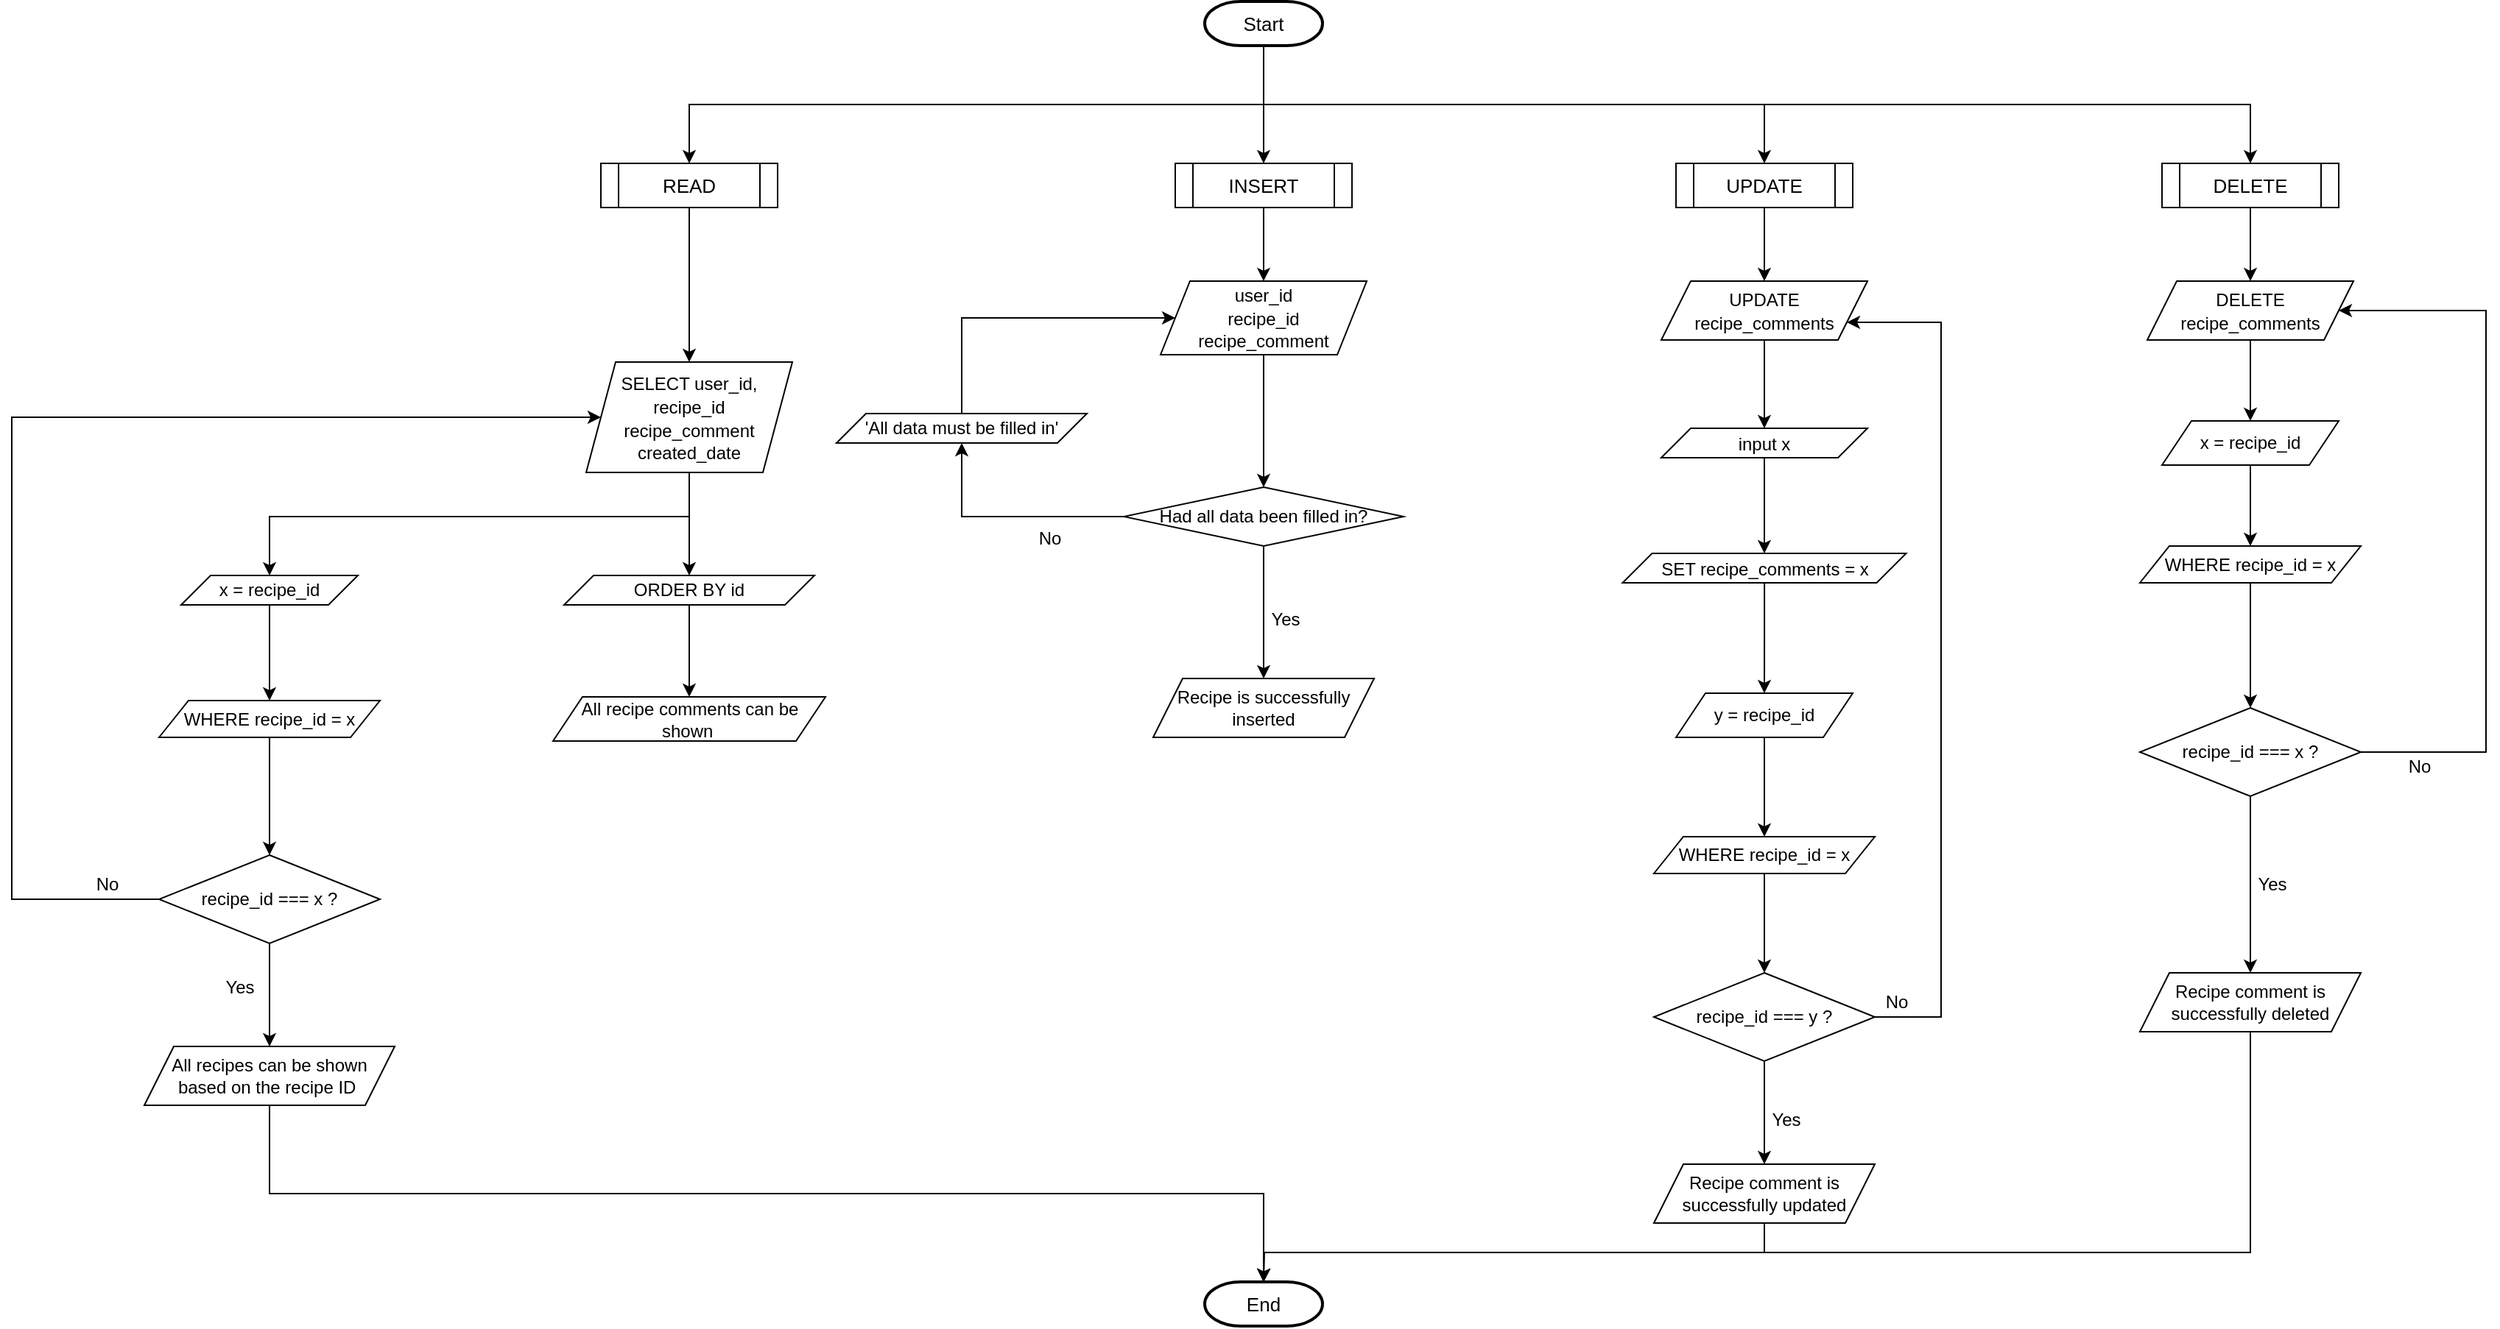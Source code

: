 <mxfile version="17.2.4" type="device"><diagram id="mkv9A0v6Hf3br_v06oY7" name="Page-1"><mxGraphModel dx="1888" dy="579" grid="1" gridSize="10" guides="1" tooltips="1" connect="1" arrows="1" fold="1" page="1" pageScale="1" pageWidth="850" pageHeight="1100" math="0" shadow="0"><root><mxCell id="0"/><mxCell id="1" parent="0"/><mxCell id="bvKDlrSHJbFHVH4Cc13D-1" style="edgeStyle=orthogonalEdgeStyle;rounded=0;orthogonalLoop=1;jettySize=auto;html=1;entryX=0.5;entryY=0;entryDx=0;entryDy=0;fontSize=12;exitX=0.5;exitY=1;exitDx=0;exitDy=0;exitPerimeter=0;" parent="1" source="bvKDlrSHJbFHVH4Cc13D-5" target="bvKDlrSHJbFHVH4Cc13D-9" edge="1"><mxGeometry relative="1" as="geometry"/></mxCell><mxCell id="bvKDlrSHJbFHVH4Cc13D-2" style="edgeStyle=orthogonalEdgeStyle;rounded=0;orthogonalLoop=1;jettySize=auto;html=1;entryX=0.5;entryY=0;entryDx=0;entryDy=0;fontSize=12;" parent="1" target="bvKDlrSHJbFHVH4Cc13D-7" edge="1"><mxGeometry relative="1" as="geometry"><mxPoint x="570" y="90" as="sourcePoint"/><Array as="points"><mxPoint x="570" y="130"/><mxPoint x="180" y="130"/></Array></mxGeometry></mxCell><mxCell id="bvKDlrSHJbFHVH4Cc13D-3" style="edgeStyle=orthogonalEdgeStyle;rounded=0;orthogonalLoop=1;jettySize=auto;html=1;entryX=0.5;entryY=0;entryDx=0;entryDy=0;fontSize=12;" parent="1" source="bvKDlrSHJbFHVH4Cc13D-5" target="bvKDlrSHJbFHVH4Cc13D-19" edge="1"><mxGeometry relative="1" as="geometry"><Array as="points"><mxPoint x="570" y="130"/><mxPoint x="910" y="130"/></Array></mxGeometry></mxCell><mxCell id="bvKDlrSHJbFHVH4Cc13D-4" style="edgeStyle=orthogonalEdgeStyle;rounded=0;orthogonalLoop=1;jettySize=auto;html=1;exitX=0.5;exitY=1;exitDx=0;exitDy=0;exitPerimeter=0;entryX=0.5;entryY=0;entryDx=0;entryDy=0;" parent="1" source="bvKDlrSHJbFHVH4Cc13D-5" target="bvKDlrSHJbFHVH4Cc13D-43" edge="1"><mxGeometry relative="1" as="geometry"/></mxCell><mxCell id="bvKDlrSHJbFHVH4Cc13D-5" value="&lt;font style=&quot;font-size: 13px&quot;&gt;Start&lt;/font&gt;" style="strokeWidth=2;html=1;shape=mxgraph.flowchart.terminator;whiteSpace=wrap;" parent="1" vertex="1"><mxGeometry x="530" y="60" width="80" height="30" as="geometry"/></mxCell><mxCell id="bvKDlrSHJbFHVH4Cc13D-6" style="edgeStyle=orthogonalEdgeStyle;rounded=0;orthogonalLoop=1;jettySize=auto;html=1;entryX=0.5;entryY=0;entryDx=0;entryDy=0;fontSize=12;" parent="1" source="bvKDlrSHJbFHVH4Cc13D-7" target="bvKDlrSHJbFHVH4Cc13D-22" edge="1"><mxGeometry relative="1" as="geometry"><mxPoint x="180" y="250" as="targetPoint"/></mxGeometry></mxCell><mxCell id="bvKDlrSHJbFHVH4Cc13D-7" value="READ" style="shape=process;whiteSpace=wrap;html=1;backgroundOutline=1;fontSize=13;" parent="1" vertex="1"><mxGeometry x="120" y="170" width="120" height="30" as="geometry"/></mxCell><mxCell id="bvKDlrSHJbFHVH4Cc13D-8" style="edgeStyle=orthogonalEdgeStyle;rounded=0;orthogonalLoop=1;jettySize=auto;html=1;exitX=0.5;exitY=1;exitDx=0;exitDy=0;entryX=0.5;entryY=0;entryDx=0;entryDy=0;fontSize=12;" parent="1" source="bvKDlrSHJbFHVH4Cc13D-9" target="bvKDlrSHJbFHVH4Cc13D-11" edge="1"><mxGeometry relative="1" as="geometry"/></mxCell><mxCell id="bvKDlrSHJbFHVH4Cc13D-9" value="INSERT" style="shape=process;whiteSpace=wrap;html=1;backgroundOutline=1;fontSize=13;" parent="1" vertex="1"><mxGeometry x="510" y="170" width="120" height="30" as="geometry"/></mxCell><mxCell id="bvKDlrSHJbFHVH4Cc13D-10" style="edgeStyle=orthogonalEdgeStyle;rounded=0;orthogonalLoop=1;jettySize=auto;html=1;entryX=0.5;entryY=0;entryDx=0;entryDy=0;" parent="1" source="bvKDlrSHJbFHVH4Cc13D-11" target="bvKDlrSHJbFHVH4Cc13D-31" edge="1"><mxGeometry relative="1" as="geometry"/></mxCell><mxCell id="bvKDlrSHJbFHVH4Cc13D-11" value="&lt;font style=&quot;font-size: 12px&quot;&gt;user_id&lt;br&gt;recipe_id&lt;br&gt;recipe_comment&lt;br&gt;&lt;/font&gt;" style="shape=parallelogram;perimeter=parallelogramPerimeter;whiteSpace=wrap;html=1;fixedSize=1;fontSize=13;" parent="1" vertex="1"><mxGeometry x="500" y="250" width="140" height="50" as="geometry"/></mxCell><mxCell id="bvKDlrSHJbFHVH4Cc13D-12" value="Yes" style="text;html=1;strokeColor=none;fillColor=none;align=center;verticalAlign=middle;whiteSpace=wrap;rounded=0;fontSize=12;" parent="1" vertex="1"><mxGeometry x="570" y="470" width="30" height="20" as="geometry"/></mxCell><mxCell id="bvKDlrSHJbFHVH4Cc13D-13" value="Yes" style="text;html=1;strokeColor=none;fillColor=none;align=center;verticalAlign=middle;whiteSpace=wrap;rounded=0;fontSize=12;" parent="1" vertex="1"><mxGeometry x="-140" y="720" width="30" height="20" as="geometry"/></mxCell><mxCell id="bvKDlrSHJbFHVH4Cc13D-14" value="No" style="text;html=1;strokeColor=none;fillColor=none;align=center;verticalAlign=middle;whiteSpace=wrap;rounded=0;fontSize=12;" parent="1" vertex="1"><mxGeometry x="-230" y="650" width="30" height="20" as="geometry"/></mxCell><mxCell id="bvKDlrSHJbFHVH4Cc13D-15" value="No" style="text;html=1;strokeColor=none;fillColor=none;align=center;verticalAlign=middle;whiteSpace=wrap;rounded=0;fontSize=12;" parent="1" vertex="1"><mxGeometry x="985" y="730" width="30" height="20" as="geometry"/></mxCell><mxCell id="bvKDlrSHJbFHVH4Cc13D-16" value="No" style="text;html=1;strokeColor=none;fillColor=none;align=center;verticalAlign=middle;whiteSpace=wrap;rounded=0;fontSize=12;" parent="1" vertex="1"><mxGeometry x="410" y="415" width="30" height="20" as="geometry"/></mxCell><mxCell id="bvKDlrSHJbFHVH4Cc13D-17" value="&lt;font style=&quot;font-size: 13px&quot;&gt;End&lt;/font&gt;" style="strokeWidth=2;html=1;shape=mxgraph.flowchart.terminator;whiteSpace=wrap;" parent="1" vertex="1"><mxGeometry x="530" y="930" width="80" height="30" as="geometry"/></mxCell><mxCell id="bvKDlrSHJbFHVH4Cc13D-18" style="edgeStyle=orthogonalEdgeStyle;rounded=0;orthogonalLoop=1;jettySize=auto;html=1;entryX=0.5;entryY=0;entryDx=0;entryDy=0;fontSize=12;" parent="1" source="bvKDlrSHJbFHVH4Cc13D-19" target="bvKDlrSHJbFHVH4Cc13D-24" edge="1"><mxGeometry relative="1" as="geometry"/></mxCell><mxCell id="bvKDlrSHJbFHVH4Cc13D-19" value="UPDATE" style="shape=process;whiteSpace=wrap;html=1;backgroundOutline=1;fontSize=13;" parent="1" vertex="1"><mxGeometry x="850" y="170" width="120" height="30" as="geometry"/></mxCell><mxCell id="bvKDlrSHJbFHVH4Cc13D-20" style="edgeStyle=orthogonalEdgeStyle;rounded=0;orthogonalLoop=1;jettySize=auto;html=1;entryX=0.5;entryY=0;entryDx=0;entryDy=0;" parent="1" source="bvKDlrSHJbFHVH4Cc13D-22" target="bvKDlrSHJbFHVH4Cc13D-34" edge="1"><mxGeometry relative="1" as="geometry"/></mxCell><mxCell id="bvKDlrSHJbFHVH4Cc13D-21" style="edgeStyle=orthogonalEdgeStyle;rounded=0;orthogonalLoop=1;jettySize=auto;html=1;entryX=0.5;entryY=0;entryDx=0;entryDy=0;" parent="1" source="bvKDlrSHJbFHVH4Cc13D-22" target="bvKDlrSHJbFHVH4Cc13D-39" edge="1"><mxGeometry relative="1" as="geometry"><Array as="points"><mxPoint x="180" y="410"/><mxPoint x="-105" y="410"/></Array></mxGeometry></mxCell><mxCell id="bvKDlrSHJbFHVH4Cc13D-22" value="&lt;font style=&quot;font-size: 12px&quot;&gt;SELECT user_id,&lt;br&gt;recipe_id&lt;br&gt;recipe_comment&lt;br&gt;created_date&lt;br&gt;&lt;/font&gt;" style="shape=parallelogram;perimeter=parallelogramPerimeter;whiteSpace=wrap;html=1;fixedSize=1;fontSize=13;" parent="1" vertex="1"><mxGeometry x="110" y="305" width="140" height="75" as="geometry"/></mxCell><mxCell id="bvKDlrSHJbFHVH4Cc13D-23" style="edgeStyle=orthogonalEdgeStyle;rounded=0;orthogonalLoop=1;jettySize=auto;html=1;entryX=0.5;entryY=0;entryDx=0;entryDy=0;" parent="1" source="bvKDlrSHJbFHVH4Cc13D-24" target="bvKDlrSHJbFHVH4Cc13D-52" edge="1"><mxGeometry relative="1" as="geometry"/></mxCell><mxCell id="bvKDlrSHJbFHVH4Cc13D-24" value="&lt;font style=&quot;font-size: 12px&quot;&gt;UPDATE recipe_comments&lt;br&gt;&lt;/font&gt;" style="shape=parallelogram;perimeter=parallelogramPerimeter;whiteSpace=wrap;html=1;fixedSize=1;fontSize=13;" parent="1" vertex="1"><mxGeometry x="840" y="250" width="140" height="40" as="geometry"/></mxCell><mxCell id="bvKDlrSHJbFHVH4Cc13D-25" style="edgeStyle=orthogonalEdgeStyle;rounded=0;orthogonalLoop=1;jettySize=auto;html=1;entryX=0.5;entryY=0;entryDx=0;entryDy=0;" parent="1" source="bvKDlrSHJbFHVH4Cc13D-26" target="bvKDlrSHJbFHVH4Cc13D-54" edge="1"><mxGeometry relative="1" as="geometry"/></mxCell><mxCell id="bvKDlrSHJbFHVH4Cc13D-26" value="y = recipe_id" style="shape=parallelogram;perimeter=parallelogramPerimeter;whiteSpace=wrap;html=1;fixedSize=1;fontSize=12;" parent="1" vertex="1"><mxGeometry x="850" y="530" width="120" height="30" as="geometry"/></mxCell><mxCell id="bvKDlrSHJbFHVH4Cc13D-27" style="edgeStyle=orthogonalEdgeStyle;rounded=0;orthogonalLoop=1;jettySize=auto;html=1;exitX=0.5;exitY=1;exitDx=0;exitDy=0;" parent="1" source="bvKDlrSHJbFHVH4Cc13D-28" edge="1"><mxGeometry relative="1" as="geometry"><mxPoint x="570" y="930" as="targetPoint"/></mxGeometry></mxCell><mxCell id="bvKDlrSHJbFHVH4Cc13D-28" value="Recipe comment is successfully updated" style="shape=parallelogram;perimeter=parallelogramPerimeter;whiteSpace=wrap;html=1;fixedSize=1;fontSize=12;" parent="1" vertex="1"><mxGeometry x="835" y="850" width="150" height="40" as="geometry"/></mxCell><mxCell id="bvKDlrSHJbFHVH4Cc13D-29" style="edgeStyle=orthogonalEdgeStyle;rounded=0;orthogonalLoop=1;jettySize=auto;html=1;" parent="1" source="bvKDlrSHJbFHVH4Cc13D-31" target="bvKDlrSHJbFHVH4Cc13D-32" edge="1"><mxGeometry relative="1" as="geometry"/></mxCell><mxCell id="bvKDlrSHJbFHVH4Cc13D-30" style="edgeStyle=orthogonalEdgeStyle;rounded=0;orthogonalLoop=1;jettySize=auto;html=1;entryX=0.5;entryY=1;entryDx=0;entryDy=0;" parent="1" source="bvKDlrSHJbFHVH4Cc13D-31" target="bvKDlrSHJbFHVH4Cc13D-44" edge="1"><mxGeometry relative="1" as="geometry"/></mxCell><mxCell id="bvKDlrSHJbFHVH4Cc13D-31" value="Had all data been filled in?" style="rhombus;whiteSpace=wrap;html=1;fontSize=12;" parent="1" vertex="1"><mxGeometry x="475" y="390" width="190" height="40" as="geometry"/></mxCell><mxCell id="bvKDlrSHJbFHVH4Cc13D-32" value="Recipe is successfully inserted" style="shape=parallelogram;perimeter=parallelogramPerimeter;whiteSpace=wrap;html=1;fixedSize=1;fontSize=12;" parent="1" vertex="1"><mxGeometry x="495" y="520" width="150" height="40" as="geometry"/></mxCell><mxCell id="bvKDlrSHJbFHVH4Cc13D-33" style="edgeStyle=orthogonalEdgeStyle;rounded=0;orthogonalLoop=1;jettySize=auto;html=1;entryX=0.5;entryY=0;entryDx=0;entryDy=0;" parent="1" source="bvKDlrSHJbFHVH4Cc13D-34" target="bvKDlrSHJbFHVH4Cc13D-35" edge="1"><mxGeometry relative="1" as="geometry"/></mxCell><mxCell id="bvKDlrSHJbFHVH4Cc13D-34" value="ORDER BY id" style="shape=parallelogram;perimeter=parallelogramPerimeter;whiteSpace=wrap;html=1;fixedSize=1;fontSize=12;" parent="1" vertex="1"><mxGeometry x="95" y="450" width="170" height="20" as="geometry"/></mxCell><mxCell id="bvKDlrSHJbFHVH4Cc13D-35" value="All recipe comments can be shown&amp;nbsp;" style="shape=parallelogram;perimeter=parallelogramPerimeter;whiteSpace=wrap;html=1;fixedSize=1;fontSize=12;" parent="1" vertex="1"><mxGeometry x="87.5" y="532.5" width="185" height="30" as="geometry"/></mxCell><mxCell id="bvKDlrSHJbFHVH4Cc13D-36" style="edgeStyle=orthogonalEdgeStyle;rounded=0;orthogonalLoop=1;jettySize=auto;html=1;entryX=0.5;entryY=0;entryDx=0;entryDy=0;" parent="1" source="bvKDlrSHJbFHVH4Cc13D-37" target="bvKDlrSHJbFHVH4Cc13D-48" edge="1"><mxGeometry relative="1" as="geometry"/></mxCell><mxCell id="bvKDlrSHJbFHVH4Cc13D-37" value="WHERE recipe_id = x" style="shape=parallelogram;perimeter=parallelogramPerimeter;whiteSpace=wrap;html=1;fixedSize=1;fontSize=12;" parent="1" vertex="1"><mxGeometry x="-180" y="535" width="150" height="25" as="geometry"/></mxCell><mxCell id="bvKDlrSHJbFHVH4Cc13D-38" style="edgeStyle=orthogonalEdgeStyle;rounded=0;orthogonalLoop=1;jettySize=auto;html=1;entryX=0.5;entryY=0;entryDx=0;entryDy=0;" parent="1" source="bvKDlrSHJbFHVH4Cc13D-39" target="bvKDlrSHJbFHVH4Cc13D-37" edge="1"><mxGeometry relative="1" as="geometry"/></mxCell><mxCell id="bvKDlrSHJbFHVH4Cc13D-39" value="x = recipe_id" style="shape=parallelogram;perimeter=parallelogramPerimeter;whiteSpace=wrap;html=1;fixedSize=1;fontSize=12;" parent="1" vertex="1"><mxGeometry x="-165" y="450" width="120" height="20" as="geometry"/></mxCell><mxCell id="bvKDlrSHJbFHVH4Cc13D-40" style="edgeStyle=orthogonalEdgeStyle;rounded=0;orthogonalLoop=1;jettySize=auto;html=1;entryX=0.5;entryY=0;entryDx=0;entryDy=0;entryPerimeter=0;exitX=0.5;exitY=1;exitDx=0;exitDy=0;" parent="1" source="bvKDlrSHJbFHVH4Cc13D-41" target="bvKDlrSHJbFHVH4Cc13D-17" edge="1"><mxGeometry relative="1" as="geometry"/></mxCell><mxCell id="bvKDlrSHJbFHVH4Cc13D-41" value="All recipes can be shown &lt;br&gt;based on the recipe ID&amp;nbsp;" style="shape=parallelogram;perimeter=parallelogramPerimeter;whiteSpace=wrap;html=1;fixedSize=1;fontSize=12;" parent="1" vertex="1"><mxGeometry x="-190" y="770" width="170" height="40" as="geometry"/></mxCell><mxCell id="bvKDlrSHJbFHVH4Cc13D-42" style="edgeStyle=orthogonalEdgeStyle;rounded=0;orthogonalLoop=1;jettySize=auto;html=1;entryX=0.5;entryY=0;entryDx=0;entryDy=0;" parent="1" source="bvKDlrSHJbFHVH4Cc13D-43" target="bvKDlrSHJbFHVH4Cc13D-62" edge="1"><mxGeometry relative="1" as="geometry"/></mxCell><mxCell id="bvKDlrSHJbFHVH4Cc13D-43" value="DELETE" style="shape=process;whiteSpace=wrap;html=1;backgroundOutline=1;fontSize=13;" parent="1" vertex="1"><mxGeometry x="1180" y="170" width="120" height="30" as="geometry"/></mxCell><mxCell id="bvKDlrSHJbFHVH4Cc13D-44" value="'All data must be filled in'" style="shape=parallelogram;perimeter=parallelogramPerimeter;whiteSpace=wrap;html=1;fixedSize=1;fontSize=12;" parent="1" vertex="1"><mxGeometry x="280" y="340" width="170" height="20" as="geometry"/></mxCell><mxCell id="bvKDlrSHJbFHVH4Cc13D-45" value="" style="endArrow=classic;html=1;rounded=0;entryX=0;entryY=0.5;entryDx=0;entryDy=0;exitX=0.5;exitY=0;exitDx=0;exitDy=0;" parent="1" source="bvKDlrSHJbFHVH4Cc13D-44" target="bvKDlrSHJbFHVH4Cc13D-11" edge="1"><mxGeometry width="50" height="50" relative="1" as="geometry"><mxPoint x="350" y="320" as="sourcePoint"/><mxPoint x="400" y="270" as="targetPoint"/><Array as="points"><mxPoint x="365" y="275"/></Array></mxGeometry></mxCell><mxCell id="bvKDlrSHJbFHVH4Cc13D-46" style="edgeStyle=orthogonalEdgeStyle;rounded=0;orthogonalLoop=1;jettySize=auto;html=1;entryX=0;entryY=0.5;entryDx=0;entryDy=0;" parent="1" source="bvKDlrSHJbFHVH4Cc13D-48" target="bvKDlrSHJbFHVH4Cc13D-22" edge="1"><mxGeometry relative="1" as="geometry"><Array as="points"><mxPoint x="-280" y="670"/><mxPoint x="-280" y="343"/></Array></mxGeometry></mxCell><mxCell id="bvKDlrSHJbFHVH4Cc13D-47" style="edgeStyle=orthogonalEdgeStyle;rounded=0;orthogonalLoop=1;jettySize=auto;html=1;entryX=0.5;entryY=0;entryDx=0;entryDy=0;" parent="1" source="bvKDlrSHJbFHVH4Cc13D-48" target="bvKDlrSHJbFHVH4Cc13D-41" edge="1"><mxGeometry relative="1" as="geometry"/></mxCell><mxCell id="bvKDlrSHJbFHVH4Cc13D-48" value="recipe_id === x ?" style="rhombus;whiteSpace=wrap;html=1;" parent="1" vertex="1"><mxGeometry x="-180" y="640" width="150" height="60" as="geometry"/></mxCell><mxCell id="bvKDlrSHJbFHVH4Cc13D-49" style="edgeStyle=orthogonalEdgeStyle;rounded=0;orthogonalLoop=1;jettySize=auto;html=1;entryX=0.5;entryY=0;entryDx=0;entryDy=0;" parent="1" source="bvKDlrSHJbFHVH4Cc13D-50" target="bvKDlrSHJbFHVH4Cc13D-26" edge="1"><mxGeometry relative="1" as="geometry"/></mxCell><mxCell id="bvKDlrSHJbFHVH4Cc13D-50" value="&lt;font style=&quot;font-size: 12px&quot;&gt;SET recipe_comments = x&lt;br&gt;&lt;/font&gt;" style="shape=parallelogram;perimeter=parallelogramPerimeter;whiteSpace=wrap;html=1;fixedSize=1;fontSize=13;" parent="1" vertex="1"><mxGeometry x="813.75" y="435" width="192.5" height="20" as="geometry"/></mxCell><mxCell id="bvKDlrSHJbFHVH4Cc13D-51" style="edgeStyle=orthogonalEdgeStyle;rounded=0;orthogonalLoop=1;jettySize=auto;html=1;entryX=0.5;entryY=0;entryDx=0;entryDy=0;" parent="1" source="bvKDlrSHJbFHVH4Cc13D-52" target="bvKDlrSHJbFHVH4Cc13D-50" edge="1"><mxGeometry relative="1" as="geometry"/></mxCell><mxCell id="bvKDlrSHJbFHVH4Cc13D-52" value="&lt;font style=&quot;font-size: 12px&quot;&gt;input x&lt;br&gt;&lt;/font&gt;" style="shape=parallelogram;perimeter=parallelogramPerimeter;whiteSpace=wrap;html=1;fixedSize=1;fontSize=13;" parent="1" vertex="1"><mxGeometry x="840" y="350" width="140" height="20" as="geometry"/></mxCell><mxCell id="bvKDlrSHJbFHVH4Cc13D-53" style="edgeStyle=orthogonalEdgeStyle;rounded=0;orthogonalLoop=1;jettySize=auto;html=1;" parent="1" source="bvKDlrSHJbFHVH4Cc13D-54" target="bvKDlrSHJbFHVH4Cc13D-57" edge="1"><mxGeometry relative="1" as="geometry"/></mxCell><mxCell id="bvKDlrSHJbFHVH4Cc13D-54" value="WHERE recipe_id = x" style="shape=parallelogram;perimeter=parallelogramPerimeter;whiteSpace=wrap;html=1;fixedSize=1;fontSize=12;" parent="1" vertex="1"><mxGeometry x="835" y="627.5" width="150" height="25" as="geometry"/></mxCell><mxCell id="bvKDlrSHJbFHVH4Cc13D-55" style="edgeStyle=orthogonalEdgeStyle;rounded=0;orthogonalLoop=1;jettySize=auto;html=1;exitX=1;exitY=0.5;exitDx=0;exitDy=0;entryX=1;entryY=0.75;entryDx=0;entryDy=0;" parent="1" source="bvKDlrSHJbFHVH4Cc13D-57" target="bvKDlrSHJbFHVH4Cc13D-24" edge="1"><mxGeometry relative="1" as="geometry"><Array as="points"><mxPoint x="1030" y="750"/><mxPoint x="1030" y="278"/></Array></mxGeometry></mxCell><mxCell id="bvKDlrSHJbFHVH4Cc13D-56" style="edgeStyle=orthogonalEdgeStyle;rounded=0;orthogonalLoop=1;jettySize=auto;html=1;entryX=0.5;entryY=0;entryDx=0;entryDy=0;" parent="1" source="bvKDlrSHJbFHVH4Cc13D-57" target="bvKDlrSHJbFHVH4Cc13D-28" edge="1"><mxGeometry relative="1" as="geometry"/></mxCell><mxCell id="bvKDlrSHJbFHVH4Cc13D-57" value="recipe_id === y ?" style="rhombus;whiteSpace=wrap;html=1;" parent="1" vertex="1"><mxGeometry x="835" y="720" width="150" height="60" as="geometry"/></mxCell><mxCell id="bvKDlrSHJbFHVH4Cc13D-58" value="Yes" style="text;html=1;strokeColor=none;fillColor=none;align=center;verticalAlign=middle;whiteSpace=wrap;rounded=0;fontSize=12;" parent="1" vertex="1"><mxGeometry x="910" y="810" width="30" height="20" as="geometry"/></mxCell><mxCell id="bvKDlrSHJbFHVH4Cc13D-59" style="edgeStyle=orthogonalEdgeStyle;rounded=0;orthogonalLoop=1;jettySize=auto;html=1;entryX=0.5;entryY=0;entryDx=0;entryDy=0;" parent="1" source="bvKDlrSHJbFHVH4Cc13D-60" target="bvKDlrSHJbFHVH4Cc13D-67" edge="1"><mxGeometry relative="1" as="geometry"/></mxCell><mxCell id="bvKDlrSHJbFHVH4Cc13D-60" value="WHERE recipe_id = x" style="shape=parallelogram;perimeter=parallelogramPerimeter;whiteSpace=wrap;html=1;fixedSize=1;fontSize=12;" parent="1" vertex="1"><mxGeometry x="1165" y="430" width="150" height="25" as="geometry"/></mxCell><mxCell id="bvKDlrSHJbFHVH4Cc13D-61" style="edgeStyle=orthogonalEdgeStyle;rounded=0;orthogonalLoop=1;jettySize=auto;html=1;entryX=0.5;entryY=0;entryDx=0;entryDy=0;" parent="1" source="bvKDlrSHJbFHVH4Cc13D-62" target="bvKDlrSHJbFHVH4Cc13D-64" edge="1"><mxGeometry relative="1" as="geometry"/></mxCell><mxCell id="bvKDlrSHJbFHVH4Cc13D-62" value="&lt;font style=&quot;font-size: 12px&quot;&gt;DELETE recipe_comments&lt;br&gt;&lt;/font&gt;" style="shape=parallelogram;perimeter=parallelogramPerimeter;whiteSpace=wrap;html=1;fixedSize=1;fontSize=13;" parent="1" vertex="1"><mxGeometry x="1170" y="250" width="140" height="40" as="geometry"/></mxCell><mxCell id="bvKDlrSHJbFHVH4Cc13D-63" style="edgeStyle=orthogonalEdgeStyle;rounded=0;orthogonalLoop=1;jettySize=auto;html=1;entryX=0.5;entryY=0;entryDx=0;entryDy=0;" parent="1" source="bvKDlrSHJbFHVH4Cc13D-64" target="bvKDlrSHJbFHVH4Cc13D-60" edge="1"><mxGeometry relative="1" as="geometry"/></mxCell><mxCell id="bvKDlrSHJbFHVH4Cc13D-64" value="x = recipe_id" style="shape=parallelogram;perimeter=parallelogramPerimeter;whiteSpace=wrap;html=1;fixedSize=1;fontSize=12;" parent="1" vertex="1"><mxGeometry x="1180" y="345" width="120" height="30" as="geometry"/></mxCell><mxCell id="bvKDlrSHJbFHVH4Cc13D-65" style="edgeStyle=orthogonalEdgeStyle;rounded=0;orthogonalLoop=1;jettySize=auto;html=1;" parent="1" source="bvKDlrSHJbFHVH4Cc13D-67" target="bvKDlrSHJbFHVH4Cc13D-69" edge="1"><mxGeometry relative="1" as="geometry"/></mxCell><mxCell id="bvKDlrSHJbFHVH4Cc13D-66" style="edgeStyle=orthogonalEdgeStyle;rounded=0;orthogonalLoop=1;jettySize=auto;html=1;entryX=1;entryY=0.5;entryDx=0;entryDy=0;" parent="1" source="bvKDlrSHJbFHVH4Cc13D-67" target="bvKDlrSHJbFHVH4Cc13D-62" edge="1"><mxGeometry relative="1" as="geometry"><Array as="points"><mxPoint x="1400" y="570"/><mxPoint x="1400" y="270"/></Array></mxGeometry></mxCell><mxCell id="bvKDlrSHJbFHVH4Cc13D-67" value="recipe_id === x ?" style="rhombus;whiteSpace=wrap;html=1;" parent="1" vertex="1"><mxGeometry x="1165" y="540" width="150" height="60" as="geometry"/></mxCell><mxCell id="bvKDlrSHJbFHVH4Cc13D-68" style="edgeStyle=orthogonalEdgeStyle;rounded=0;orthogonalLoop=1;jettySize=auto;html=1;entryX=0.5;entryY=0;entryDx=0;entryDy=0;entryPerimeter=0;" parent="1" source="bvKDlrSHJbFHVH4Cc13D-69" target="bvKDlrSHJbFHVH4Cc13D-17" edge="1"><mxGeometry relative="1" as="geometry"><Array as="points"><mxPoint x="1240" y="910"/><mxPoint x="570" y="910"/></Array></mxGeometry></mxCell><mxCell id="bvKDlrSHJbFHVH4Cc13D-69" value="Recipe comment is successfully deleted" style="shape=parallelogram;perimeter=parallelogramPerimeter;whiteSpace=wrap;html=1;fixedSize=1;fontSize=12;" parent="1" vertex="1"><mxGeometry x="1165" y="720" width="150" height="40" as="geometry"/></mxCell><mxCell id="bvKDlrSHJbFHVH4Cc13D-70" value="Yes" style="text;html=1;strokeColor=none;fillColor=none;align=center;verticalAlign=middle;whiteSpace=wrap;rounded=0;fontSize=12;" parent="1" vertex="1"><mxGeometry x="1240" y="650" width="30" height="20" as="geometry"/></mxCell><mxCell id="bvKDlrSHJbFHVH4Cc13D-71" value="No" style="text;html=1;strokeColor=none;fillColor=none;align=center;verticalAlign=middle;whiteSpace=wrap;rounded=0;fontSize=12;" parent="1" vertex="1"><mxGeometry x="1340" y="570" width="30" height="20" as="geometry"/></mxCell></root></mxGraphModel></diagram></mxfile>